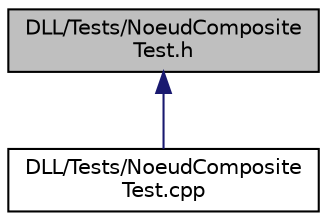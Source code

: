 digraph "DLL/Tests/NoeudCompositeTest.h"
{
  edge [fontname="Helvetica",fontsize="10",labelfontname="Helvetica",labelfontsize="10"];
  node [fontname="Helvetica",fontsize="10",shape=record];
  Node1 [label="DLL/Tests/NoeudComposite\lTest.h",height=0.2,width=0.4,color="black", fillcolor="grey75", style="filled", fontcolor="black"];
  Node1 -> Node2 [dir="back",color="midnightblue",fontsize="10",style="solid",fontname="Helvetica"];
  Node2 [label="DLL/Tests/NoeudComposite\lTest.cpp",height=0.2,width=0.4,color="black", fillcolor="white", style="filled",URL="$de/df4/_noeud_composite_test_8cpp.html"];
}
